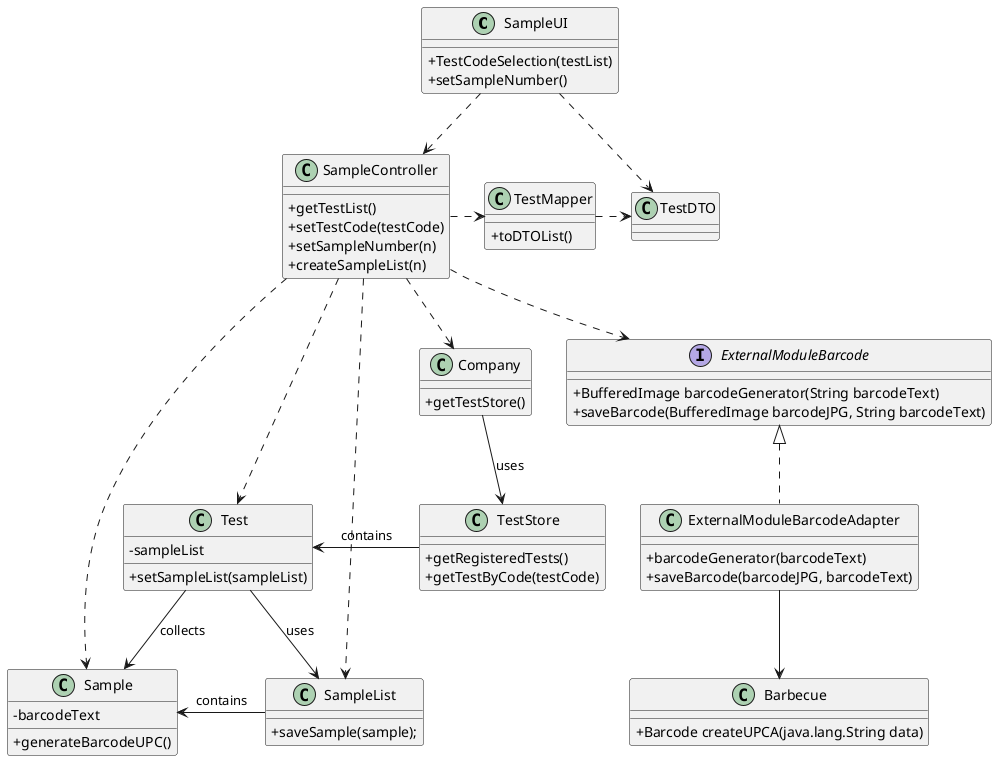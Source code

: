 @startuml

skinparam classAttributeIconSize 0

class SampleUI {
+TestCodeSelection(testList)
+setSampleNumber()
}

class SampleController {
+getTestList()
+setTestCode(testCode)
+setSampleNumber(n)
+createSampleList(n)
}

interface ExternalModuleBarcode {
+BufferedImage barcodeGenerator(String barcodeText)
+saveBarcode(BufferedImage barcodeJPG, String barcodeText)
}

class ExternalModuleBarcodeAdapter {
+barcodeGenerator(barcodeText)
+saveBarcode(barcodeJPG, barcodeText)
}

class Barbecue {
+Barcode createUPCA(java.lang.String data)
}

class Company {
+getTestStore()
}


class TestMapper {
+toDTOList()
}

class TestDTO {
}

class Sample {
-barcodeText
+generateBarcodeUPC()
}

class SampleList {
+saveSample(sample);
}

class TestStore {
+getRegisteredTests()
+getTestByCode(testCode)
}

class Test {
-sampleList
+setSampleList(sampleList)
}

SampleUI ..> SampleController
ExternalModuleBarcode <|.. ExternalModuleBarcodeAdapter
ExternalModuleBarcodeAdapter --> Barbecue
SampleController ..> Company
SampleController .> TestMapper
TestMapper .> TestDTO
SampleController ..> Sample
SampleController ..> ExternalModuleBarcode
SampleController ..> SampleList
SampleController ...> Test
Company --> TestStore : uses
Test --> Sample : collects
TestStore -> Test : contains
Sample <- SampleList : contains
Test -> SampleList : uses
SampleUI ..> TestDTO

@enduml